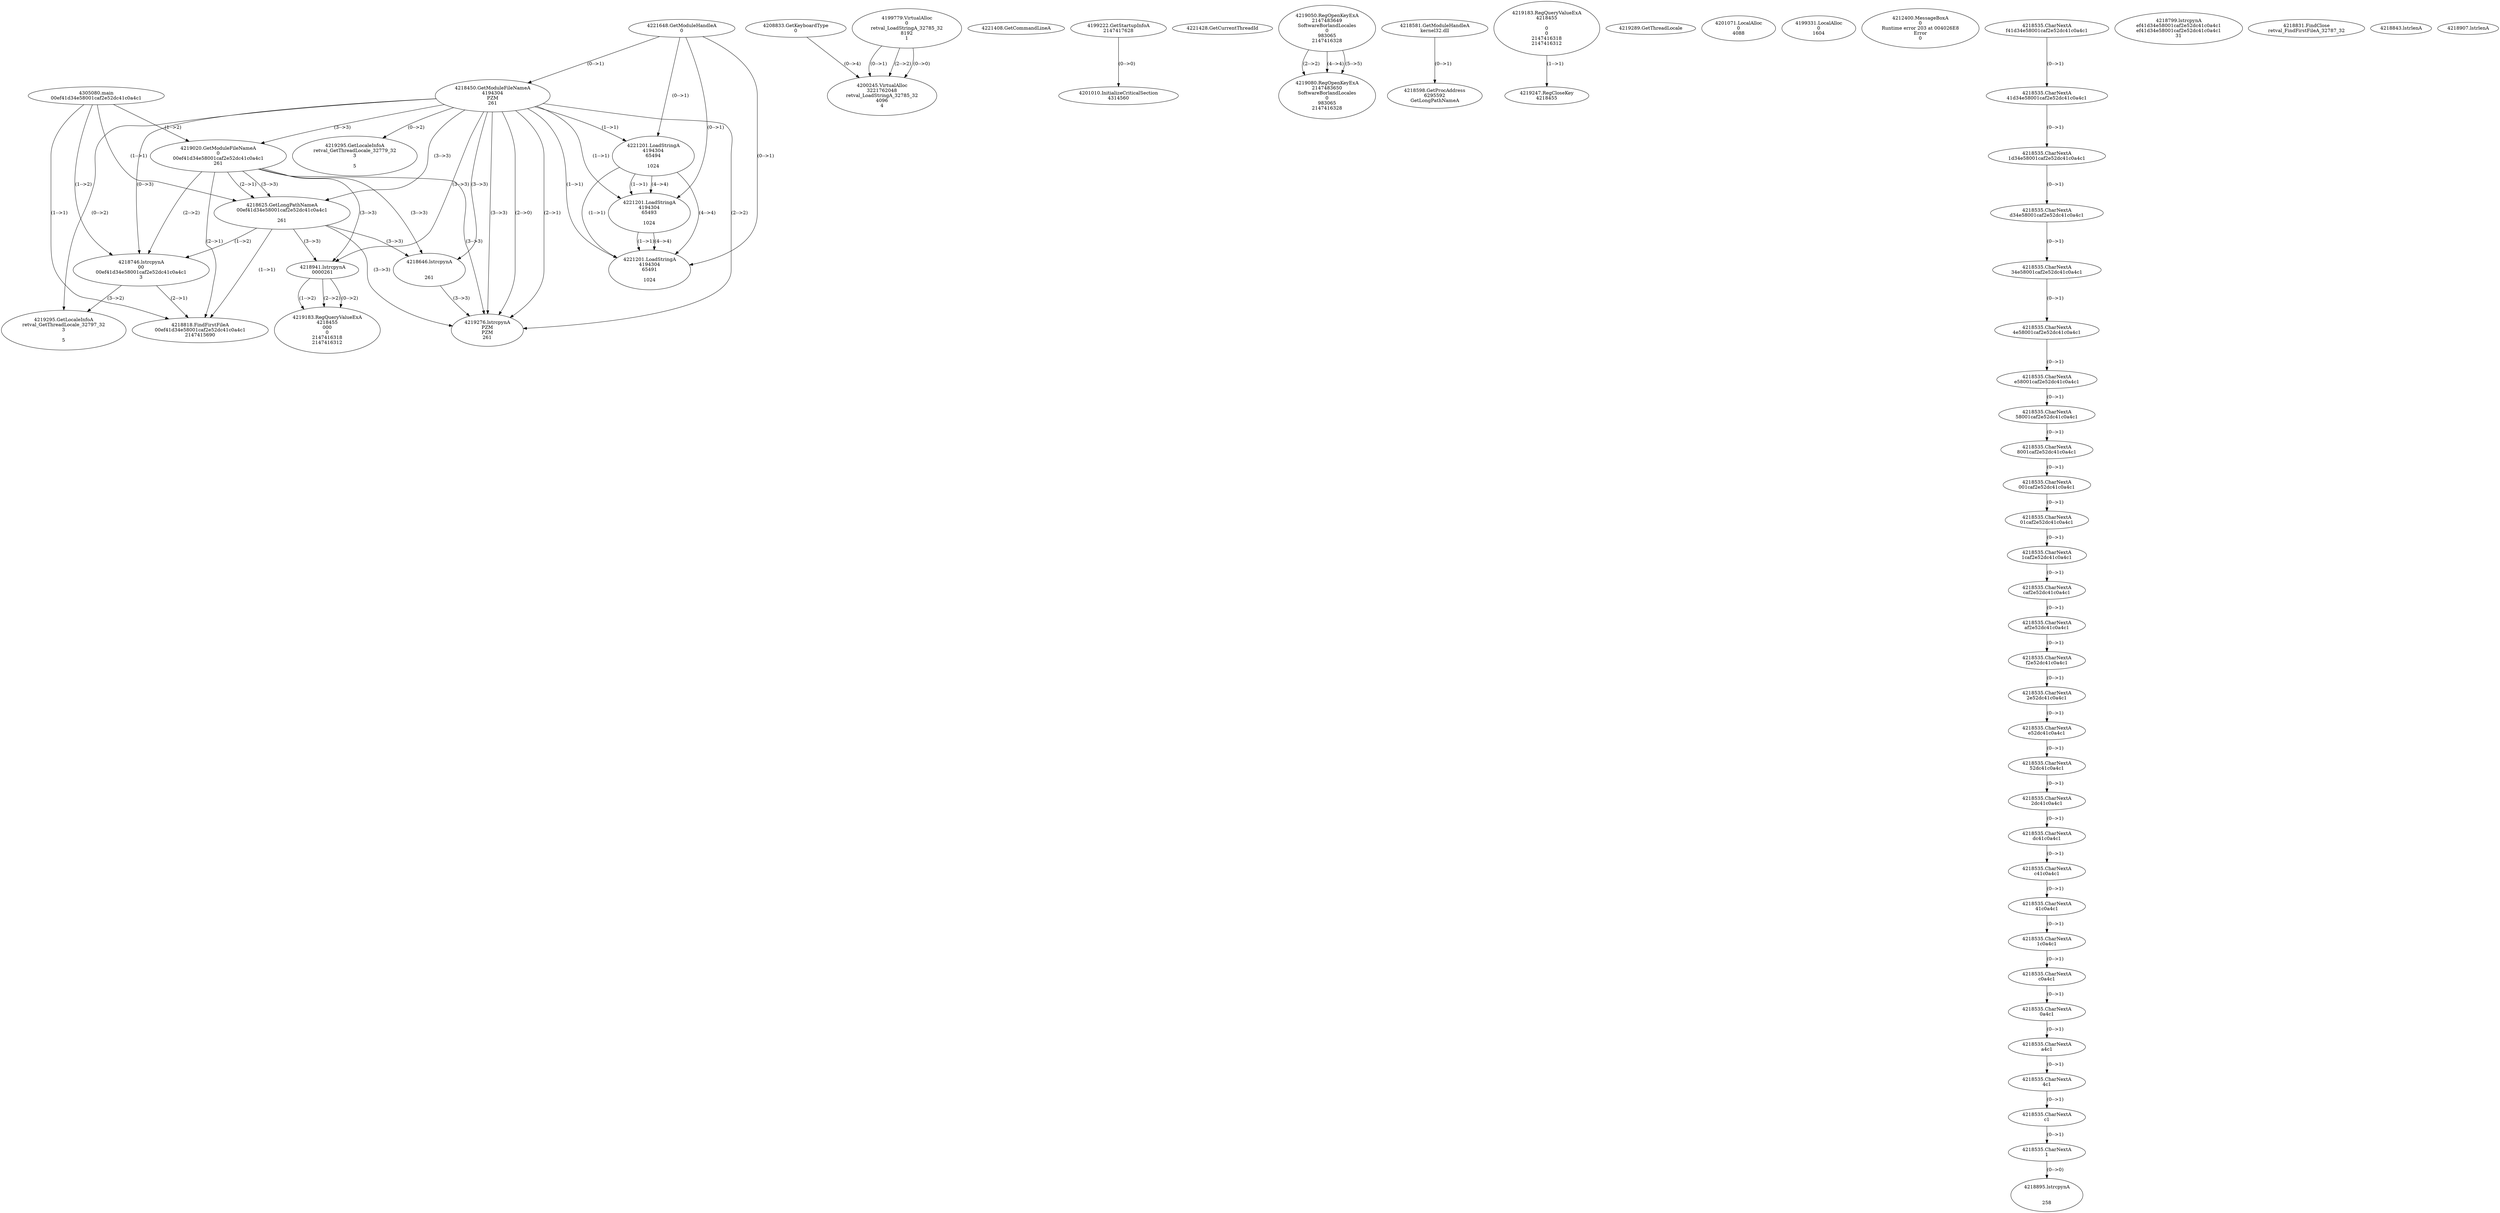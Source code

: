 // Global SCDG with merge call
digraph {
	0 [label="4305080.main
00ef41d34e58001caf2e52dc41c0a4c1"]
	1 [label="4221648.GetModuleHandleA
0"]
	2 [label="4208833.GetKeyboardType
0"]
	3 [label="4221408.GetCommandLineA
"]
	4 [label="4199222.GetStartupInfoA
2147417628"]
	5 [label="4221428.GetCurrentThreadId
"]
	6 [label="4218450.GetModuleFileNameA
4194304
PZM
261"]
	1 -> 6 [label="(0-->1)"]
	7 [label="4219020.GetModuleFileNameA
0
00ef41d34e58001caf2e52dc41c0a4c1
261"]
	0 -> 7 [label="(1-->2)"]
	6 -> 7 [label="(3-->3)"]
	8 [label="4219050.RegOpenKeyExA
2147483649
Software\Borland\Locales
0
983065
2147416328"]
	9 [label="4218581.GetModuleHandleA
kernel32.dll"]
	10 [label="4218598.GetProcAddress
6295592
GetLongPathNameA"]
	9 -> 10 [label="(0-->1)"]
	11 [label="4218625.GetLongPathNameA
00ef41d34e58001caf2e52dc41c0a4c1

261"]
	0 -> 11 [label="(1-->1)"]
	7 -> 11 [label="(2-->1)"]
	6 -> 11 [label="(3-->3)"]
	7 -> 11 [label="(3-->3)"]
	12 [label="4218646.lstrcpynA


261"]
	6 -> 12 [label="(3-->3)"]
	7 -> 12 [label="(3-->3)"]
	11 -> 12 [label="(3-->3)"]
	13 [label="4219183.RegQueryValueExA
4218455

0
0
2147416318
2147416312"]
	14 [label="4219247.RegCloseKey
4218455"]
	13 -> 14 [label="(1-->1)"]
	15 [label="4219276.lstrcpynA
PZM
PZM
261"]
	6 -> 15 [label="(2-->1)"]
	6 -> 15 [label="(2-->2)"]
	6 -> 15 [label="(3-->3)"]
	7 -> 15 [label="(3-->3)"]
	11 -> 15 [label="(3-->3)"]
	12 -> 15 [label="(3-->3)"]
	6 -> 15 [label="(2-->0)"]
	16 [label="4219289.GetThreadLocale
"]
	17 [label="4219295.GetLocaleInfoA
retval_GetThreadLocale_32779_32
3

5"]
	6 -> 17 [label="(0-->2)"]
	18 [label="4221201.LoadStringA
4194304
65494

1024"]
	1 -> 18 [label="(0-->1)"]
	6 -> 18 [label="(1-->1)"]
	19 [label="4221201.LoadStringA
4194304
65493

1024"]
	1 -> 19 [label="(0-->1)"]
	6 -> 19 [label="(1-->1)"]
	18 -> 19 [label="(1-->1)"]
	18 -> 19 [label="(4-->4)"]
	20 [label="4221201.LoadStringA
4194304
65491

1024"]
	1 -> 20 [label="(0-->1)"]
	6 -> 20 [label="(1-->1)"]
	18 -> 20 [label="(1-->1)"]
	19 -> 20 [label="(1-->1)"]
	18 -> 20 [label="(4-->4)"]
	19 -> 20 [label="(4-->4)"]
	21 [label="4201010.InitializeCriticalSection
4314560"]
	4 -> 21 [label="(0-->0)"]
	22 [label="4201071.LocalAlloc
0
4088"]
	23 [label="4199779.VirtualAlloc
0
retval_LoadStringA_32785_32
8192
1"]
	24 [label="4199331.LocalAlloc
0
1604"]
	25 [label="4200245.VirtualAlloc
3221762048
retval_LoadStringA_32785_32
4096
4"]
	23 -> 25 [label="(0-->1)"]
	23 -> 25 [label="(2-->2)"]
	2 -> 25 [label="(0-->4)"]
	23 -> 25 [label="(0-->0)"]
	26 [label="4212400.MessageBoxA
0
Runtime error 203 at 004026E8
Error
0"]
	27 [label="4219080.RegOpenKeyExA
2147483650
Software\Borland\Locales
0
983065
2147416328"]
	8 -> 27 [label="(2-->2)"]
	8 -> 27 [label="(4-->4)"]
	8 -> 27 [label="(5-->5)"]
	28 [label="4218746.lstrcpynA
00
00ef41d34e58001caf2e52dc41c0a4c1
3"]
	0 -> 28 [label="(1-->2)"]
	7 -> 28 [label="(2-->2)"]
	11 -> 28 [label="(1-->2)"]
	6 -> 28 [label="(0-->3)"]
	29 [label="4218535.CharNextA
f41d34e58001caf2e52dc41c0a4c1"]
	30 [label="4218535.CharNextA
41d34e58001caf2e52dc41c0a4c1"]
	29 -> 30 [label="(0-->1)"]
	31 [label="4218535.CharNextA
1d34e58001caf2e52dc41c0a4c1"]
	30 -> 31 [label="(0-->1)"]
	32 [label="4218535.CharNextA
d34e58001caf2e52dc41c0a4c1"]
	31 -> 32 [label="(0-->1)"]
	33 [label="4218535.CharNextA
34e58001caf2e52dc41c0a4c1"]
	32 -> 33 [label="(0-->1)"]
	34 [label="4218535.CharNextA
4e58001caf2e52dc41c0a4c1"]
	33 -> 34 [label="(0-->1)"]
	35 [label="4218535.CharNextA
e58001caf2e52dc41c0a4c1"]
	34 -> 35 [label="(0-->1)"]
	36 [label="4218535.CharNextA
58001caf2e52dc41c0a4c1"]
	35 -> 36 [label="(0-->1)"]
	37 [label="4218535.CharNextA
8001caf2e52dc41c0a4c1"]
	36 -> 37 [label="(0-->1)"]
	38 [label="4218535.CharNextA
001caf2e52dc41c0a4c1"]
	37 -> 38 [label="(0-->1)"]
	39 [label="4218535.CharNextA
01caf2e52dc41c0a4c1"]
	38 -> 39 [label="(0-->1)"]
	40 [label="4218535.CharNextA
1caf2e52dc41c0a4c1"]
	39 -> 40 [label="(0-->1)"]
	41 [label="4218535.CharNextA
caf2e52dc41c0a4c1"]
	40 -> 41 [label="(0-->1)"]
	42 [label="4218535.CharNextA
af2e52dc41c0a4c1"]
	41 -> 42 [label="(0-->1)"]
	43 [label="4218535.CharNextA
f2e52dc41c0a4c1"]
	42 -> 43 [label="(0-->1)"]
	44 [label="4218535.CharNextA
2e52dc41c0a4c1"]
	43 -> 44 [label="(0-->1)"]
	45 [label="4218535.CharNextA
e52dc41c0a4c1"]
	44 -> 45 [label="(0-->1)"]
	46 [label="4218535.CharNextA
52dc41c0a4c1"]
	45 -> 46 [label="(0-->1)"]
	47 [label="4218535.CharNextA
2dc41c0a4c1"]
	46 -> 47 [label="(0-->1)"]
	48 [label="4218535.CharNextA
dc41c0a4c1"]
	47 -> 48 [label="(0-->1)"]
	49 [label="4218535.CharNextA
c41c0a4c1"]
	48 -> 49 [label="(0-->1)"]
	50 [label="4218535.CharNextA
41c0a4c1"]
	49 -> 50 [label="(0-->1)"]
	51 [label="4218535.CharNextA
1c0a4c1"]
	50 -> 51 [label="(0-->1)"]
	52 [label="4218535.CharNextA
c0a4c1"]
	51 -> 52 [label="(0-->1)"]
	53 [label="4218535.CharNextA
0a4c1"]
	52 -> 53 [label="(0-->1)"]
	54 [label="4218535.CharNextA
a4c1"]
	53 -> 54 [label="(0-->1)"]
	55 [label="4218535.CharNextA
4c1"]
	54 -> 55 [label="(0-->1)"]
	56 [label="4218535.CharNextA
c1"]
	55 -> 56 [label="(0-->1)"]
	57 [label="4218535.CharNextA
1"]
	56 -> 57 [label="(0-->1)"]
	58 [label="4218799.lstrcpynA
ef41d34e58001caf2e52dc41c0a4c1
ef41d34e58001caf2e52dc41c0a4c1
31"]
	59 [label="4218818.FindFirstFileA
00ef41d34e58001caf2e52dc41c0a4c1
2147415690"]
	0 -> 59 [label="(1-->1)"]
	7 -> 59 [label="(2-->1)"]
	11 -> 59 [label="(1-->1)"]
	28 -> 59 [label="(2-->1)"]
	60 [label="4218831.FindClose
retval_FindFirstFileA_32787_32"]
	61 [label="4218843.lstrlenA
"]
	62 [label="4218895.lstrcpynA


258"]
	57 -> 62 [label="(0-->0)"]
	63 [label="4218907.lstrlenA
"]
	64 [label="4218941.lstrcpynA
00\
00\
261"]
	6 -> 64 [label="(3-->3)"]
	7 -> 64 [label="(3-->3)"]
	11 -> 64 [label="(3-->3)"]
	65 [label="4219183.RegQueryValueExA
4218455
00\
0
0
2147416318
2147416312"]
	64 -> 65 [label="(1-->2)"]
	64 -> 65 [label="(2-->2)"]
	64 -> 65 [label="(0-->2)"]
	66 [label="4219295.GetLocaleInfoA
retval_GetThreadLocale_32797_32
3

5"]
	6 -> 66 [label="(0-->2)"]
	28 -> 66 [label="(3-->2)"]
}
